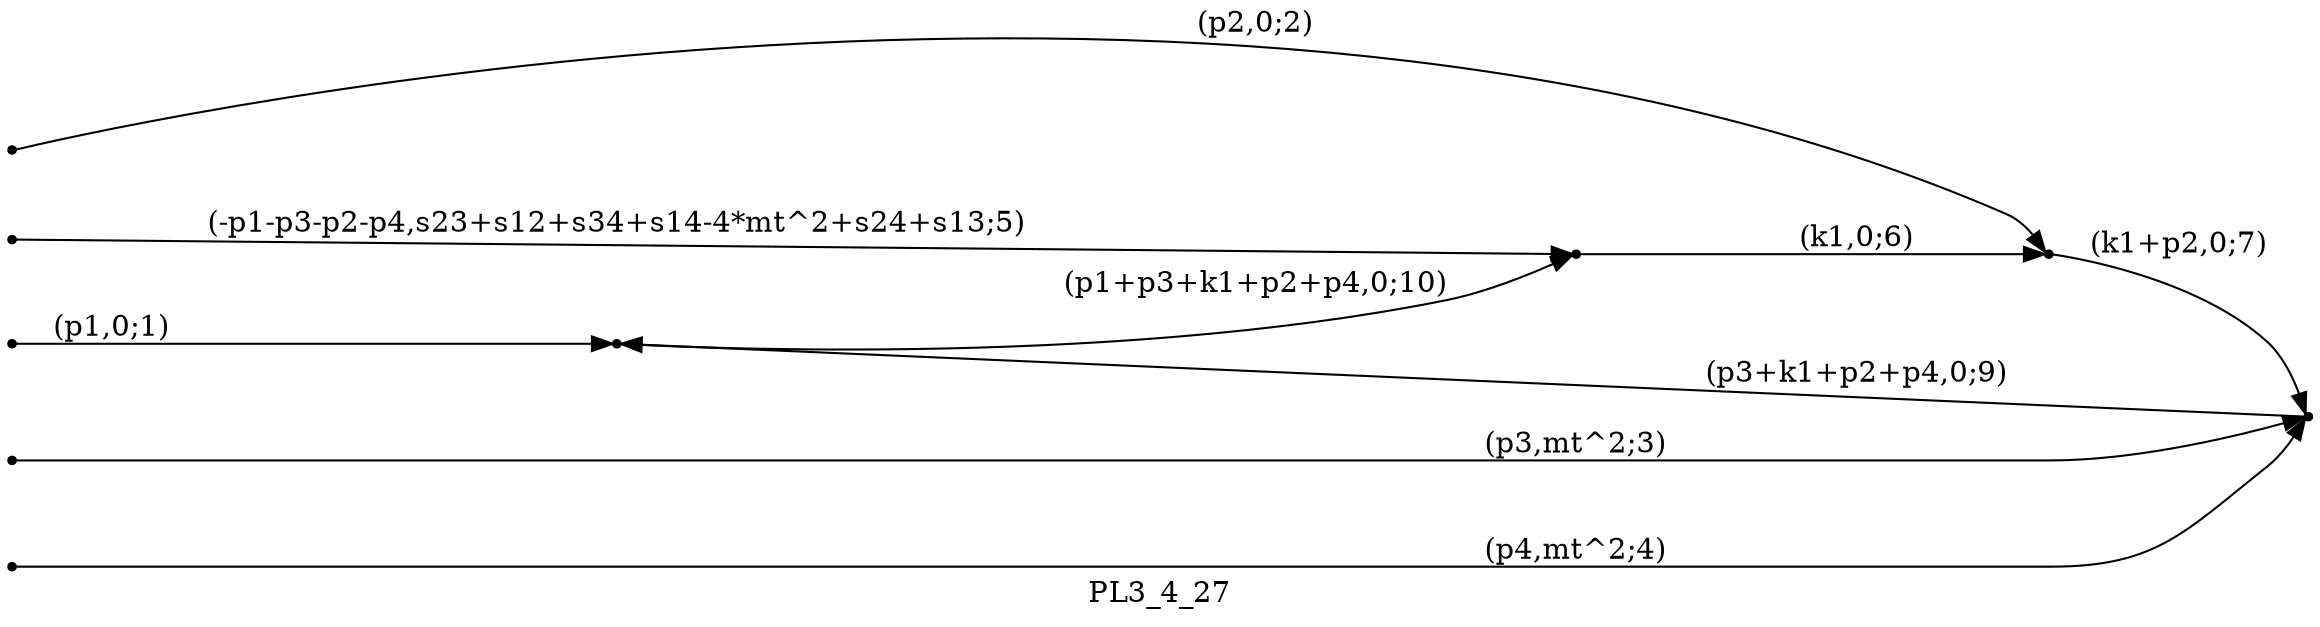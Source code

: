digraph PL3_4_27 {
  label="PL3_4_27";
  rankdir="LR";
  subgraph edges {
    -1 -> 4 [label="(p1,0;1)"];
    -2 -> 1 [label="(p2,0;2)"];
    -3 -> 2 [label="(p3,mt^2;3)"];
    -4 -> 2 [label="(p4,mt^2;4)"];
    -5 -> 3 [label="(-p1-p3-p2-p4,s23+s12+s34+s14-4*mt^2+s24+s13;5)"];
    3 -> 1 [label="(k1,0;6)"];
    1 -> 2 [label="(k1+p2,0;7)"];
    2 -> 4 [label="(p3+k1+p2+p4,0;9)"];
    4 -> 3 [label="(p1+p3+k1+p2+p4,0;10)"];
  }
  subgraph incoming { rank="source"; -1; -2; -3; -4; -5; }
-5 [shape=point];
-4 [shape=point];
-3 [shape=point];
-2 [shape=point];
-1 [shape=point];
1 [shape=point];
2 [shape=point];
3 [shape=point];
4 [shape=point];
}

